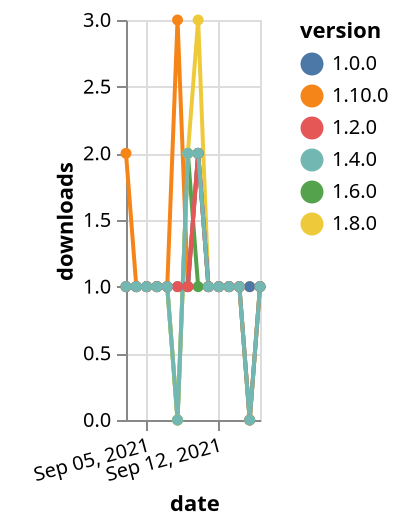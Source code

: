 {"$schema": "https://vega.github.io/schema/vega-lite/v5.json", "description": "A simple bar chart with embedded data.", "data": {"values": [{"date": "2021-09-03", "total": 150, "delta": 1, "version": "1.6.0"}, {"date": "2021-09-04", "total": 151, "delta": 1, "version": "1.6.0"}, {"date": "2021-09-05", "total": 152, "delta": 1, "version": "1.6.0"}, {"date": "2021-09-06", "total": 153, "delta": 1, "version": "1.6.0"}, {"date": "2021-09-07", "total": 154, "delta": 1, "version": "1.6.0"}, {"date": "2021-09-08", "total": 154, "delta": 0, "version": "1.6.0"}, {"date": "2021-09-09", "total": 156, "delta": 2, "version": "1.6.0"}, {"date": "2021-09-10", "total": 157, "delta": 1, "version": "1.6.0"}, {"date": "2021-09-11", "total": 158, "delta": 1, "version": "1.6.0"}, {"date": "2021-09-12", "total": 159, "delta": 1, "version": "1.6.0"}, {"date": "2021-09-13", "total": 160, "delta": 1, "version": "1.6.0"}, {"date": "2021-09-14", "total": 161, "delta": 1, "version": "1.6.0"}, {"date": "2021-09-15", "total": 161, "delta": 0, "version": "1.6.0"}, {"date": "2021-09-16", "total": 162, "delta": 1, "version": "1.6.0"}, {"date": "2021-09-03", "total": 183, "delta": 1, "version": "1.8.0"}, {"date": "2021-09-04", "total": 184, "delta": 1, "version": "1.8.0"}, {"date": "2021-09-05", "total": 185, "delta": 1, "version": "1.8.0"}, {"date": "2021-09-06", "total": 186, "delta": 1, "version": "1.8.0"}, {"date": "2021-09-07", "total": 187, "delta": 1, "version": "1.8.0"}, {"date": "2021-09-08", "total": 187, "delta": 0, "version": "1.8.0"}, {"date": "2021-09-09", "total": 189, "delta": 2, "version": "1.8.0"}, {"date": "2021-09-10", "total": 192, "delta": 3, "version": "1.8.0"}, {"date": "2021-09-11", "total": 193, "delta": 1, "version": "1.8.0"}, {"date": "2021-09-12", "total": 194, "delta": 1, "version": "1.8.0"}, {"date": "2021-09-13", "total": 195, "delta": 1, "version": "1.8.0"}, {"date": "2021-09-14", "total": 196, "delta": 1, "version": "1.8.0"}, {"date": "2021-09-15", "total": 196, "delta": 0, "version": "1.8.0"}, {"date": "2021-09-16", "total": 197, "delta": 1, "version": "1.8.0"}, {"date": "2021-09-03", "total": 115, "delta": 2, "version": "1.10.0"}, {"date": "2021-09-04", "total": 116, "delta": 1, "version": "1.10.0"}, {"date": "2021-09-05", "total": 117, "delta": 1, "version": "1.10.0"}, {"date": "2021-09-06", "total": 118, "delta": 1, "version": "1.10.0"}, {"date": "2021-09-07", "total": 119, "delta": 1, "version": "1.10.0"}, {"date": "2021-09-08", "total": 122, "delta": 3, "version": "1.10.0"}, {"date": "2021-09-09", "total": 123, "delta": 1, "version": "1.10.0"}, {"date": "2021-09-10", "total": 125, "delta": 2, "version": "1.10.0"}, {"date": "2021-09-11", "total": 126, "delta": 1, "version": "1.10.0"}, {"date": "2021-09-12", "total": 127, "delta": 1, "version": "1.10.0"}, {"date": "2021-09-13", "total": 128, "delta": 1, "version": "1.10.0"}, {"date": "2021-09-14", "total": 129, "delta": 1, "version": "1.10.0"}, {"date": "2021-09-15", "total": 130, "delta": 1, "version": "1.10.0"}, {"date": "2021-09-16", "total": 131, "delta": 1, "version": "1.10.0"}, {"date": "2021-09-03", "total": 216, "delta": 1, "version": "1.0.0"}, {"date": "2021-09-04", "total": 217, "delta": 1, "version": "1.0.0"}, {"date": "2021-09-05", "total": 218, "delta": 1, "version": "1.0.0"}, {"date": "2021-09-06", "total": 219, "delta": 1, "version": "1.0.0"}, {"date": "2021-09-07", "total": 220, "delta": 1, "version": "1.0.0"}, {"date": "2021-09-08", "total": 221, "delta": 1, "version": "1.0.0"}, {"date": "2021-09-09", "total": 222, "delta": 1, "version": "1.0.0"}, {"date": "2021-09-10", "total": 224, "delta": 2, "version": "1.0.0"}, {"date": "2021-09-11", "total": 225, "delta": 1, "version": "1.0.0"}, {"date": "2021-09-12", "total": 226, "delta": 1, "version": "1.0.0"}, {"date": "2021-09-13", "total": 227, "delta": 1, "version": "1.0.0"}, {"date": "2021-09-14", "total": 228, "delta": 1, "version": "1.0.0"}, {"date": "2021-09-15", "total": 229, "delta": 1, "version": "1.0.0"}, {"date": "2021-09-16", "total": 230, "delta": 1, "version": "1.0.0"}, {"date": "2021-09-03", "total": 181, "delta": 1, "version": "1.2.0"}, {"date": "2021-09-04", "total": 182, "delta": 1, "version": "1.2.0"}, {"date": "2021-09-05", "total": 183, "delta": 1, "version": "1.2.0"}, {"date": "2021-09-06", "total": 184, "delta": 1, "version": "1.2.0"}, {"date": "2021-09-07", "total": 185, "delta": 1, "version": "1.2.0"}, {"date": "2021-09-08", "total": 186, "delta": 1, "version": "1.2.0"}, {"date": "2021-09-09", "total": 187, "delta": 1, "version": "1.2.0"}, {"date": "2021-09-10", "total": 189, "delta": 2, "version": "1.2.0"}, {"date": "2021-09-11", "total": 190, "delta": 1, "version": "1.2.0"}, {"date": "2021-09-12", "total": 191, "delta": 1, "version": "1.2.0"}, {"date": "2021-09-13", "total": 192, "delta": 1, "version": "1.2.0"}, {"date": "2021-09-14", "total": 193, "delta": 1, "version": "1.2.0"}, {"date": "2021-09-15", "total": 193, "delta": 0, "version": "1.2.0"}, {"date": "2021-09-16", "total": 194, "delta": 1, "version": "1.2.0"}, {"date": "2021-09-03", "total": 175, "delta": 1, "version": "1.4.0"}, {"date": "2021-09-04", "total": 176, "delta": 1, "version": "1.4.0"}, {"date": "2021-09-05", "total": 177, "delta": 1, "version": "1.4.0"}, {"date": "2021-09-06", "total": 178, "delta": 1, "version": "1.4.0"}, {"date": "2021-09-07", "total": 179, "delta": 1, "version": "1.4.0"}, {"date": "2021-09-08", "total": 179, "delta": 0, "version": "1.4.0"}, {"date": "2021-09-09", "total": 181, "delta": 2, "version": "1.4.0"}, {"date": "2021-09-10", "total": 183, "delta": 2, "version": "1.4.0"}, {"date": "2021-09-11", "total": 184, "delta": 1, "version": "1.4.0"}, {"date": "2021-09-12", "total": 185, "delta": 1, "version": "1.4.0"}, {"date": "2021-09-13", "total": 186, "delta": 1, "version": "1.4.0"}, {"date": "2021-09-14", "total": 187, "delta": 1, "version": "1.4.0"}, {"date": "2021-09-15", "total": 187, "delta": 0, "version": "1.4.0"}, {"date": "2021-09-16", "total": 188, "delta": 1, "version": "1.4.0"}]}, "width": "container", "mark": {"type": "line", "point": {"filled": true}}, "encoding": {"x": {"field": "date", "type": "temporal", "timeUnit": "yearmonthdate", "title": "date", "axis": {"labelAngle": -15}}, "y": {"field": "delta", "type": "quantitative", "title": "downloads"}, "color": {"field": "version", "type": "nominal"}, "tooltip": {"field": "delta"}}}
